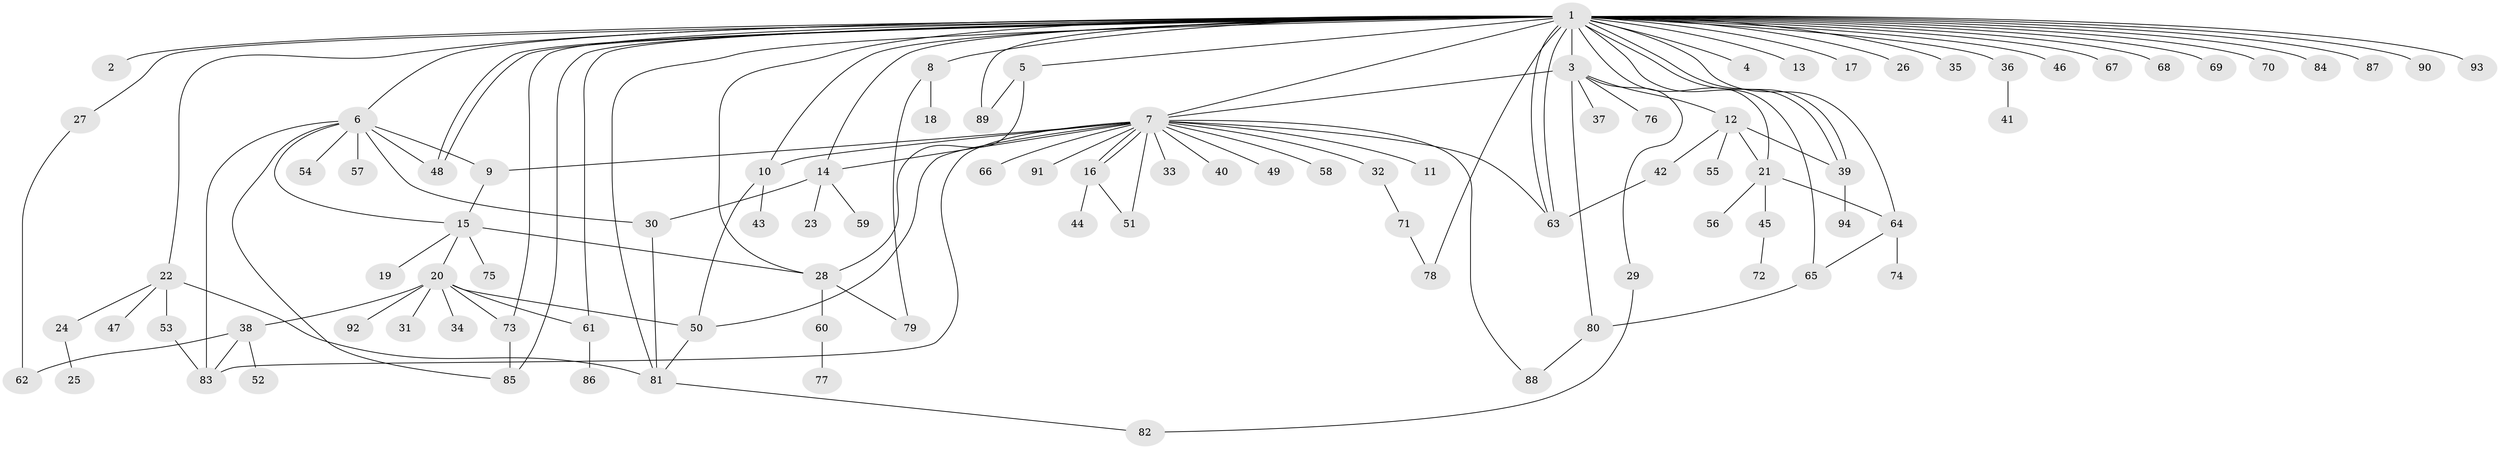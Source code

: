 // coarse degree distribution, {1: 0.7076923076923077, 4: 0.03076923076923077, 39: 0.015384615384615385, 3: 0.046153846153846156, 2: 0.15384615384615385, 7: 0.015384615384615385, 5: 0.015384615384615385, 8: 0.015384615384615385}
// Generated by graph-tools (version 1.1) at 2025/51/03/04/25 21:51:23]
// undirected, 94 vertices, 132 edges
graph export_dot {
graph [start="1"]
  node [color=gray90,style=filled];
  1;
  2;
  3;
  4;
  5;
  6;
  7;
  8;
  9;
  10;
  11;
  12;
  13;
  14;
  15;
  16;
  17;
  18;
  19;
  20;
  21;
  22;
  23;
  24;
  25;
  26;
  27;
  28;
  29;
  30;
  31;
  32;
  33;
  34;
  35;
  36;
  37;
  38;
  39;
  40;
  41;
  42;
  43;
  44;
  45;
  46;
  47;
  48;
  49;
  50;
  51;
  52;
  53;
  54;
  55;
  56;
  57;
  58;
  59;
  60;
  61;
  62;
  63;
  64;
  65;
  66;
  67;
  68;
  69;
  70;
  71;
  72;
  73;
  74;
  75;
  76;
  77;
  78;
  79;
  80;
  81;
  82;
  83;
  84;
  85;
  86;
  87;
  88;
  89;
  90;
  91;
  92;
  93;
  94;
  1 -- 2;
  1 -- 3;
  1 -- 4;
  1 -- 5;
  1 -- 6;
  1 -- 7;
  1 -- 8;
  1 -- 10;
  1 -- 13;
  1 -- 14;
  1 -- 17;
  1 -- 21;
  1 -- 22;
  1 -- 26;
  1 -- 27;
  1 -- 28;
  1 -- 35;
  1 -- 36;
  1 -- 39;
  1 -- 39;
  1 -- 46;
  1 -- 48;
  1 -- 48;
  1 -- 61;
  1 -- 63;
  1 -- 63;
  1 -- 64;
  1 -- 65;
  1 -- 67;
  1 -- 68;
  1 -- 69;
  1 -- 70;
  1 -- 73;
  1 -- 78;
  1 -- 81;
  1 -- 84;
  1 -- 85;
  1 -- 87;
  1 -- 89;
  1 -- 90;
  1 -- 93;
  3 -- 7;
  3 -- 12;
  3 -- 29;
  3 -- 37;
  3 -- 76;
  3 -- 80;
  5 -- 28;
  5 -- 89;
  6 -- 9;
  6 -- 15;
  6 -- 30;
  6 -- 48;
  6 -- 54;
  6 -- 57;
  6 -- 83;
  6 -- 85;
  7 -- 9;
  7 -- 10;
  7 -- 11;
  7 -- 14;
  7 -- 16;
  7 -- 16;
  7 -- 32;
  7 -- 33;
  7 -- 40;
  7 -- 49;
  7 -- 50;
  7 -- 51;
  7 -- 58;
  7 -- 63;
  7 -- 66;
  7 -- 83;
  7 -- 88;
  7 -- 91;
  8 -- 18;
  8 -- 79;
  9 -- 15;
  10 -- 43;
  10 -- 50;
  12 -- 21;
  12 -- 39;
  12 -- 42;
  12 -- 55;
  14 -- 23;
  14 -- 30;
  14 -- 59;
  15 -- 19;
  15 -- 20;
  15 -- 28;
  15 -- 75;
  16 -- 44;
  16 -- 51;
  20 -- 31;
  20 -- 34;
  20 -- 38;
  20 -- 50;
  20 -- 61;
  20 -- 73;
  20 -- 92;
  21 -- 45;
  21 -- 56;
  21 -- 64;
  22 -- 24;
  22 -- 47;
  22 -- 53;
  22 -- 81;
  24 -- 25;
  27 -- 62;
  28 -- 60;
  28 -- 79;
  29 -- 82;
  30 -- 81;
  32 -- 71;
  36 -- 41;
  38 -- 52;
  38 -- 62;
  38 -- 83;
  39 -- 94;
  42 -- 63;
  45 -- 72;
  50 -- 81;
  53 -- 83;
  60 -- 77;
  61 -- 86;
  64 -- 65;
  64 -- 74;
  65 -- 80;
  71 -- 78;
  73 -- 85;
  80 -- 88;
  81 -- 82;
}
